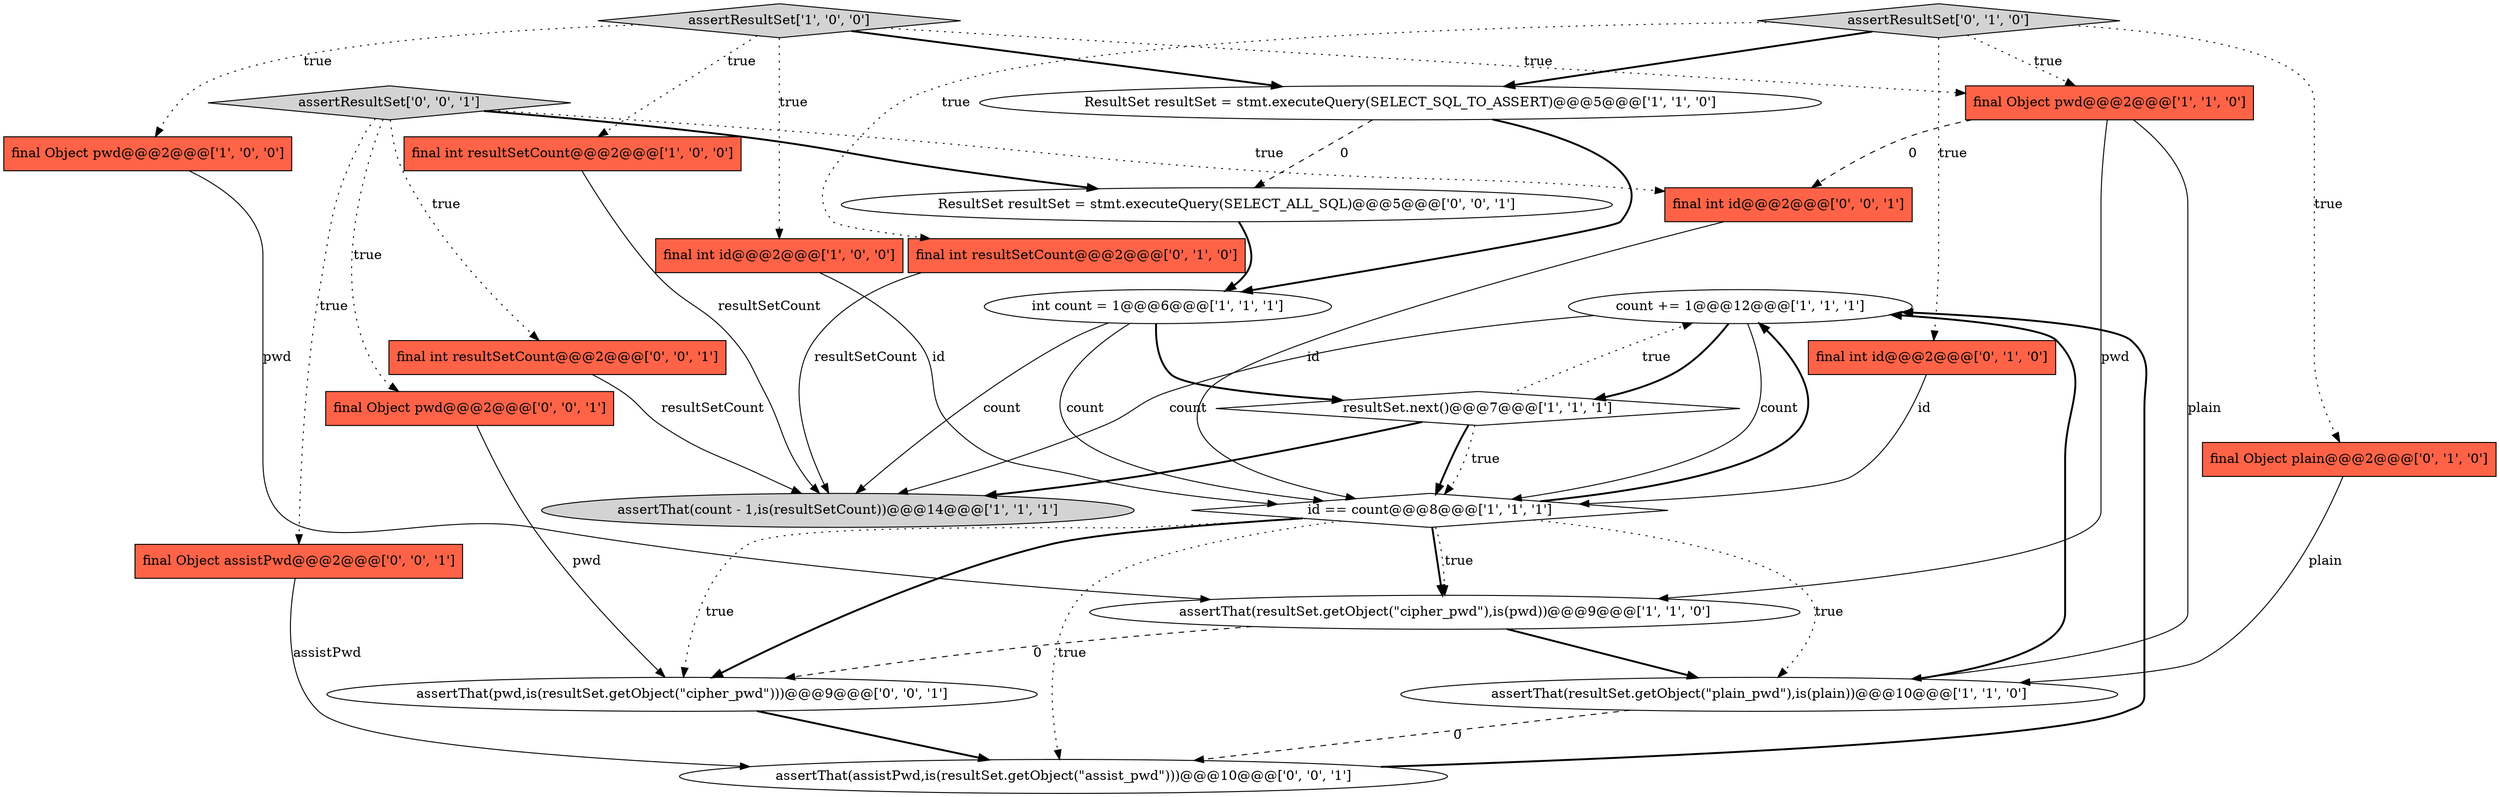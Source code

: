 digraph {
2 [style = filled, label = "count += 1@@@12@@@['1', '1', '1']", fillcolor = white, shape = ellipse image = "AAA0AAABBB1BBB"];
9 [style = filled, label = "ResultSet resultSet = stmt.executeQuery(SELECT_SQL_TO_ASSERT)@@@5@@@['1', '1', '0']", fillcolor = white, shape = ellipse image = "AAA0AAABBB1BBB"];
10 [style = filled, label = "assertThat(resultSet.getObject(\"plain_pwd\"),is(plain))@@@10@@@['1', '1', '0']", fillcolor = white, shape = ellipse image = "AAA0AAABBB1BBB"];
0 [style = filled, label = "assertThat(resultSet.getObject(\"cipher_pwd\"),is(pwd))@@@9@@@['1', '1', '0']", fillcolor = white, shape = ellipse image = "AAA0AAABBB1BBB"];
14 [style = filled, label = "final int resultSetCount@@@2@@@['0', '1', '0']", fillcolor = tomato, shape = box image = "AAA0AAABBB2BBB"];
22 [style = filled, label = "assertThat(pwd,is(resultSet.getObject(\"cipher_pwd\")))@@@9@@@['0', '0', '1']", fillcolor = white, shape = ellipse image = "AAA0AAABBB3BBB"];
18 [style = filled, label = "assertThat(assistPwd,is(resultSet.getObject(\"assist_pwd\")))@@@10@@@['0', '0', '1']", fillcolor = white, shape = ellipse image = "AAA0AAABBB3BBB"];
15 [style = filled, label = "final int id@@@2@@@['0', '1', '0']", fillcolor = tomato, shape = box image = "AAA0AAABBB2BBB"];
23 [style = filled, label = "assertResultSet['0', '0', '1']", fillcolor = lightgray, shape = diamond image = "AAA0AAABBB3BBB"];
19 [style = filled, label = "ResultSet resultSet = stmt.executeQuery(SELECT_ALL_SQL)@@@5@@@['0', '0', '1']", fillcolor = white, shape = ellipse image = "AAA0AAABBB3BBB"];
6 [style = filled, label = "int count = 1@@@6@@@['1', '1', '1']", fillcolor = white, shape = ellipse image = "AAA0AAABBB1BBB"];
21 [style = filled, label = "final Object assistPwd@@@2@@@['0', '0', '1']", fillcolor = tomato, shape = box image = "AAA0AAABBB3BBB"];
24 [style = filled, label = "final int id@@@2@@@['0', '0', '1']", fillcolor = tomato, shape = box image = "AAA0AAABBB3BBB"];
17 [style = filled, label = "final int resultSetCount@@@2@@@['0', '0', '1']", fillcolor = tomato, shape = box image = "AAA0AAABBB3BBB"];
7 [style = filled, label = "final int resultSetCount@@@2@@@['1', '0', '0']", fillcolor = tomato, shape = box image = "AAA0AAABBB1BBB"];
8 [style = filled, label = "final Object pwd@@@2@@@['1', '0', '0']", fillcolor = tomato, shape = box image = "AAA0AAABBB1BBB"];
4 [style = filled, label = "assertResultSet['1', '0', '0']", fillcolor = lightgray, shape = diamond image = "AAA0AAABBB1BBB"];
12 [style = filled, label = "final Object pwd@@@2@@@['1', '1', '0']", fillcolor = tomato, shape = box image = "AAA0AAABBB1BBB"];
13 [style = filled, label = "assertResultSet['0', '1', '0']", fillcolor = lightgray, shape = diamond image = "AAA0AAABBB2BBB"];
16 [style = filled, label = "final Object plain@@@2@@@['0', '1', '0']", fillcolor = tomato, shape = box image = "AAA0AAABBB2BBB"];
11 [style = filled, label = "resultSet.next()@@@7@@@['1', '1', '1']", fillcolor = white, shape = diamond image = "AAA0AAABBB1BBB"];
3 [style = filled, label = "final int id@@@2@@@['1', '0', '0']", fillcolor = tomato, shape = box image = "AAA0AAABBB1BBB"];
5 [style = filled, label = "id == count@@@8@@@['1', '1', '1']", fillcolor = white, shape = diamond image = "AAA0AAABBB1BBB"];
1 [style = filled, label = "assertThat(count - 1,is(resultSetCount))@@@14@@@['1', '1', '1']", fillcolor = lightgray, shape = ellipse image = "AAA0AAABBB1BBB"];
20 [style = filled, label = "final Object pwd@@@2@@@['0', '0', '1']", fillcolor = tomato, shape = box image = "AAA0AAABBB3BBB"];
4->9 [style = bold, label=""];
13->16 [style = dotted, label="true"];
20->22 [style = solid, label="pwd"];
5->18 [style = dotted, label="true"];
13->12 [style = dotted, label="true"];
24->5 [style = solid, label="id"];
11->1 [style = bold, label=""];
5->10 [style = dotted, label="true"];
23->21 [style = dotted, label="true"];
4->8 [style = dotted, label="true"];
4->7 [style = dotted, label="true"];
16->10 [style = solid, label="plain"];
11->5 [style = dotted, label="true"];
5->0 [style = dotted, label="true"];
18->2 [style = bold, label=""];
2->5 [style = solid, label="count"];
19->6 [style = bold, label=""];
0->22 [style = dashed, label="0"];
12->0 [style = solid, label="pwd"];
9->6 [style = bold, label=""];
7->1 [style = solid, label="resultSetCount"];
9->19 [style = dashed, label="0"];
11->5 [style = bold, label=""];
5->2 [style = bold, label=""];
0->10 [style = bold, label=""];
17->1 [style = solid, label="resultSetCount"];
22->18 [style = bold, label=""];
6->1 [style = solid, label="count"];
11->2 [style = dotted, label="true"];
4->3 [style = dotted, label="true"];
23->20 [style = dotted, label="true"];
5->0 [style = bold, label=""];
6->5 [style = solid, label="count"];
21->18 [style = solid, label="assistPwd"];
2->1 [style = solid, label="count"];
5->22 [style = dotted, label="true"];
6->11 [style = bold, label=""];
23->19 [style = bold, label=""];
12->24 [style = dashed, label="0"];
15->5 [style = solid, label="id"];
12->10 [style = solid, label="plain"];
3->5 [style = solid, label="id"];
10->2 [style = bold, label=""];
13->9 [style = bold, label=""];
13->15 [style = dotted, label="true"];
4->12 [style = dotted, label="true"];
13->14 [style = dotted, label="true"];
23->17 [style = dotted, label="true"];
5->22 [style = bold, label=""];
23->24 [style = dotted, label="true"];
2->11 [style = bold, label=""];
10->18 [style = dashed, label="0"];
8->0 [style = solid, label="pwd"];
14->1 [style = solid, label="resultSetCount"];
}
